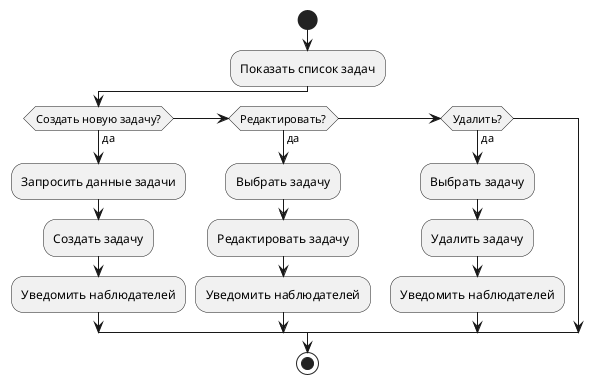 @startuml
start
:Показать список задач;
if (Создать новую задачу?) then (да)
  :Запросить данные задачи;
  :Создать задачу;
  :Уведомить наблюдателей;
elseif (Редактировать?) then (да)
  :Выбрать задачу;
  :Редактировать задачу;
  :Уведомить наблюдателей;
elseif (Удалить?) then (да)
  :Выбрать задачу;
  :Удалить задачу;
  :Уведомить наблюдателей;
endif
stop
@enduml

